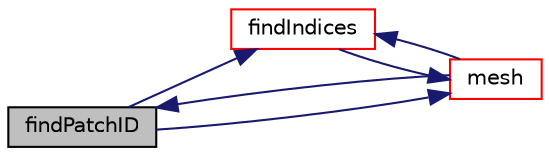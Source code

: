 digraph "findPatchID"
{
  bgcolor="transparent";
  edge [fontname="Helvetica",fontsize="10",labelfontname="Helvetica",labelfontsize="10"];
  node [fontname="Helvetica",fontsize="10",shape=record];
  rankdir="LR";
  Node351 [label="findPatchID",height=0.2,width=0.4,color="black", fillcolor="grey75", style="filled", fontcolor="black"];
  Node351 -> Node352 [color="midnightblue",fontsize="10",style="solid",fontname="Helvetica"];
  Node352 [label="findIndices",height=0.2,width=0.4,color="red",URL="$a28393.html#a7e25dcc6f712ea6db122dd707dea9569",tooltip="Find patch indices given a name. "];
  Node352 -> Node353 [color="midnightblue",fontsize="10",style="solid",fontname="Helvetica"];
  Node353 [label="mesh",height=0.2,width=0.4,color="red",URL="$a28393.html#aef91dafeb65266e03215dad90e1d3ff8",tooltip="Return the mesh reference. "];
  Node353 -> Node352 [color="midnightblue",fontsize="10",style="solid",fontname="Helvetica"];
  Node353 -> Node351 [color="midnightblue",fontsize="10",style="solid",fontname="Helvetica"];
  Node351 -> Node353 [color="midnightblue",fontsize="10",style="solid",fontname="Helvetica"];
}
